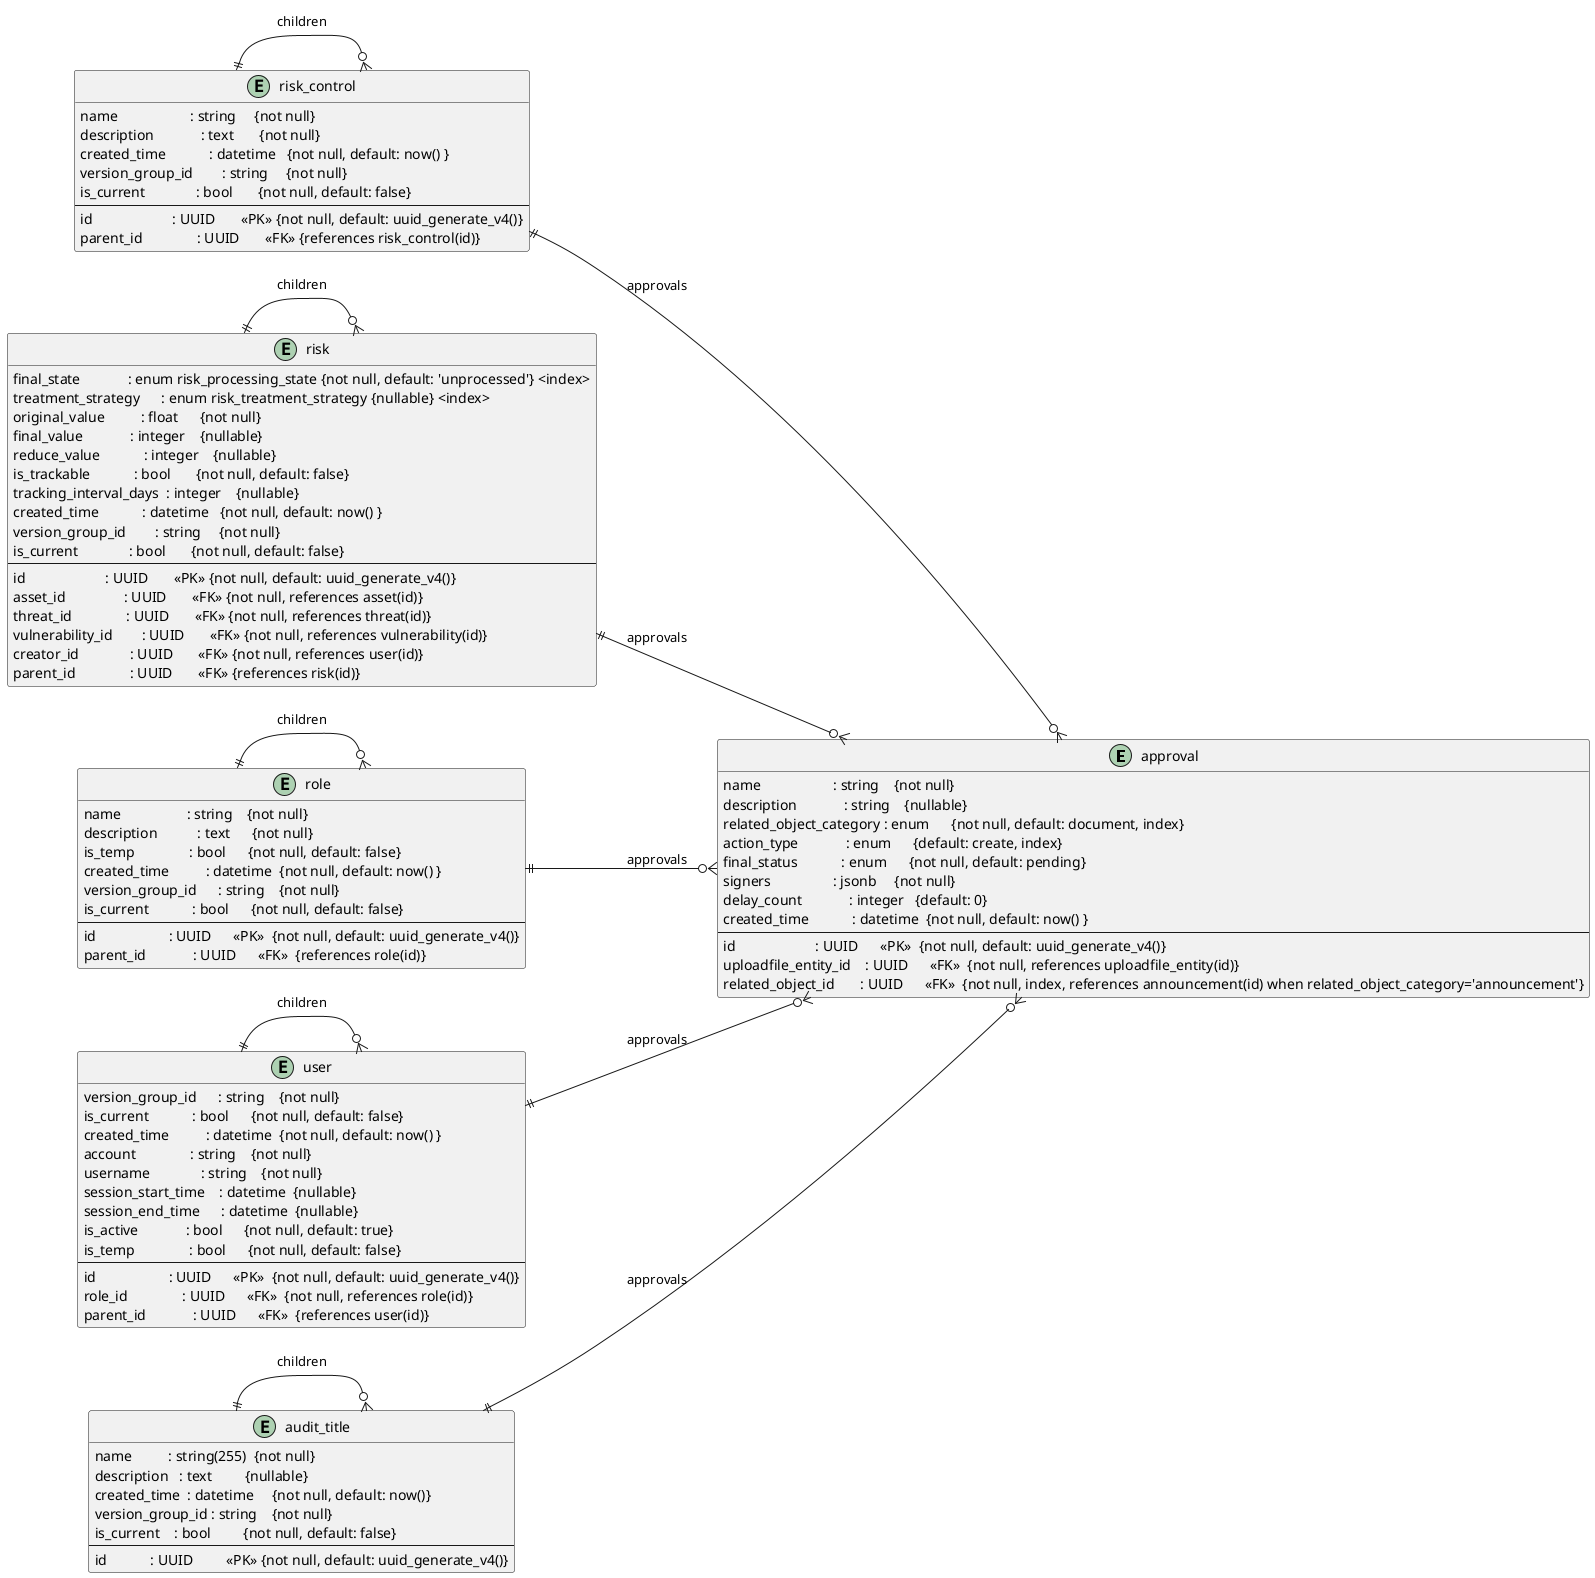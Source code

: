 @startuml
' skinparam linetype ortho
left to right direction

entity "approval" as APV {
    name                    : string    {not null}
    description             : string    {nullable}
    related_object_category : enum      {not null, default: document, index}
    action_type             : enum      {default: create, index}
    final_status            : enum      {not null, default: pending}
    signers                 : jsonb     {not null}
    delay_count             : integer   {default: 0}
    created_time            : datetime  {not null, default: now() }
    --
    id                      : UUID      <<PK>>  {not null, default: uuid_generate_v4()}
    uploadfile_entity_id    : UUID      <<FK>>  {not null, references uploadfile_entity(id)}
    related_object_id       : UUID      <<FK>>  {not null, index, references announcement(id) when related_object_category='announcement'}
}

entity "risk_control" as RSC {
    name                    : string     {not null}
    description             : text       {not null}
    created_time            : datetime   {not null, default: now() }
    version_group_id        : string     {not null}
    is_current              : bool       {not null, default: false}
    --
    id                      : UUID       <<PK>> {not null, default: uuid_generate_v4()}
    parent_id               : UUID       <<FK>> {references risk_control(id)}
}
RSC ||--o{ RSC : children
RSC ||--o{ APV : approvals

entity "risk" as RSK {
    final_state             : enum risk_processing_state {not null, default: 'unprocessed'} <index>
    treatment_strategy      : enum risk_treatment_strategy {nullable} <index>
    original_value          : float      {not null}
    final_value             : integer    {nullable}
    reduce_value            : integer    {nullable}
    is_trackable            : bool       {not null, default: false}
    tracking_interval_days  : integer    {nullable}
    created_time            : datetime   {not null, default: now() }
    version_group_id        : string     {not null}
    is_current              : bool       {not null, default: false}
    --
    id                      : UUID       <<PK>> {not null, default: uuid_generate_v4()}
    asset_id                : UUID       <<FK>> {not null, references asset(id)}
    threat_id               : UUID       <<FK>> {not null, references threat(id)}
    vulnerability_id        : UUID       <<FK>> {not null, references vulnerability(id)}
    creator_id              : UUID       <<FK>> {not null, references user(id)}
    parent_id               : UUID       <<FK>> {references risk(id)}
}
RSK ||--o{ RSK : children
RSK ||--o{ APV : approvals

entity "role" as ROL {
    name                  : string    {not null}
    description           : text      {not null}
    is_temp               : bool      {not null, default: false}
    created_time          : datetime  {not null, default: now() }
    version_group_id      : string    {not null}
    is_current            : bool      {not null, default: false}
    --
    id                    : UUID      <<PK>>  {not null, default: uuid_generate_v4()}
    parent_id             : UUID      <<FK>>  {references role(id)}
}
ROL ||--o{ ROL : children
ROL ||--o{ APV : approvals

entity "user" as USR {
    version_group_id      : string    {not null}
    is_current            : bool      {not null, default: false}
    created_time          : datetime  {not null, default: now() }
    account               : string    {not null}
    username              : string    {not null}
    session_start_time    : datetime  {nullable}
    session_end_time      : datetime  {nullable}
    is_active             : bool      {not null, default: true}
    is_temp               : bool      {not null, default: false}
    --
    id                    : UUID      <<PK>>  {not null, default: uuid_generate_v4()}
    role_id               : UUID      <<FK>>  {not null, references role(id)}
    parent_id             : UUID      <<FK>>  {references user(id)}
}
USR ||--o{ USR : children
USR ||--o{ APV : approvals

entity "audit_title" as AUT {
    name          : string(255)  {not null}
    description   : text         {nullable}
    created_time  : datetime     {not null, default: now()}
    version_group_id : string    {not null}
    is_current    : bool         {not null, default: false}
    --
    id            : UUID         <<PK>> {not null, default: uuid_generate_v4()}
}
AUT ||--o{ AUT : children
AUT ||--o{ APV : approvals
@enduml
